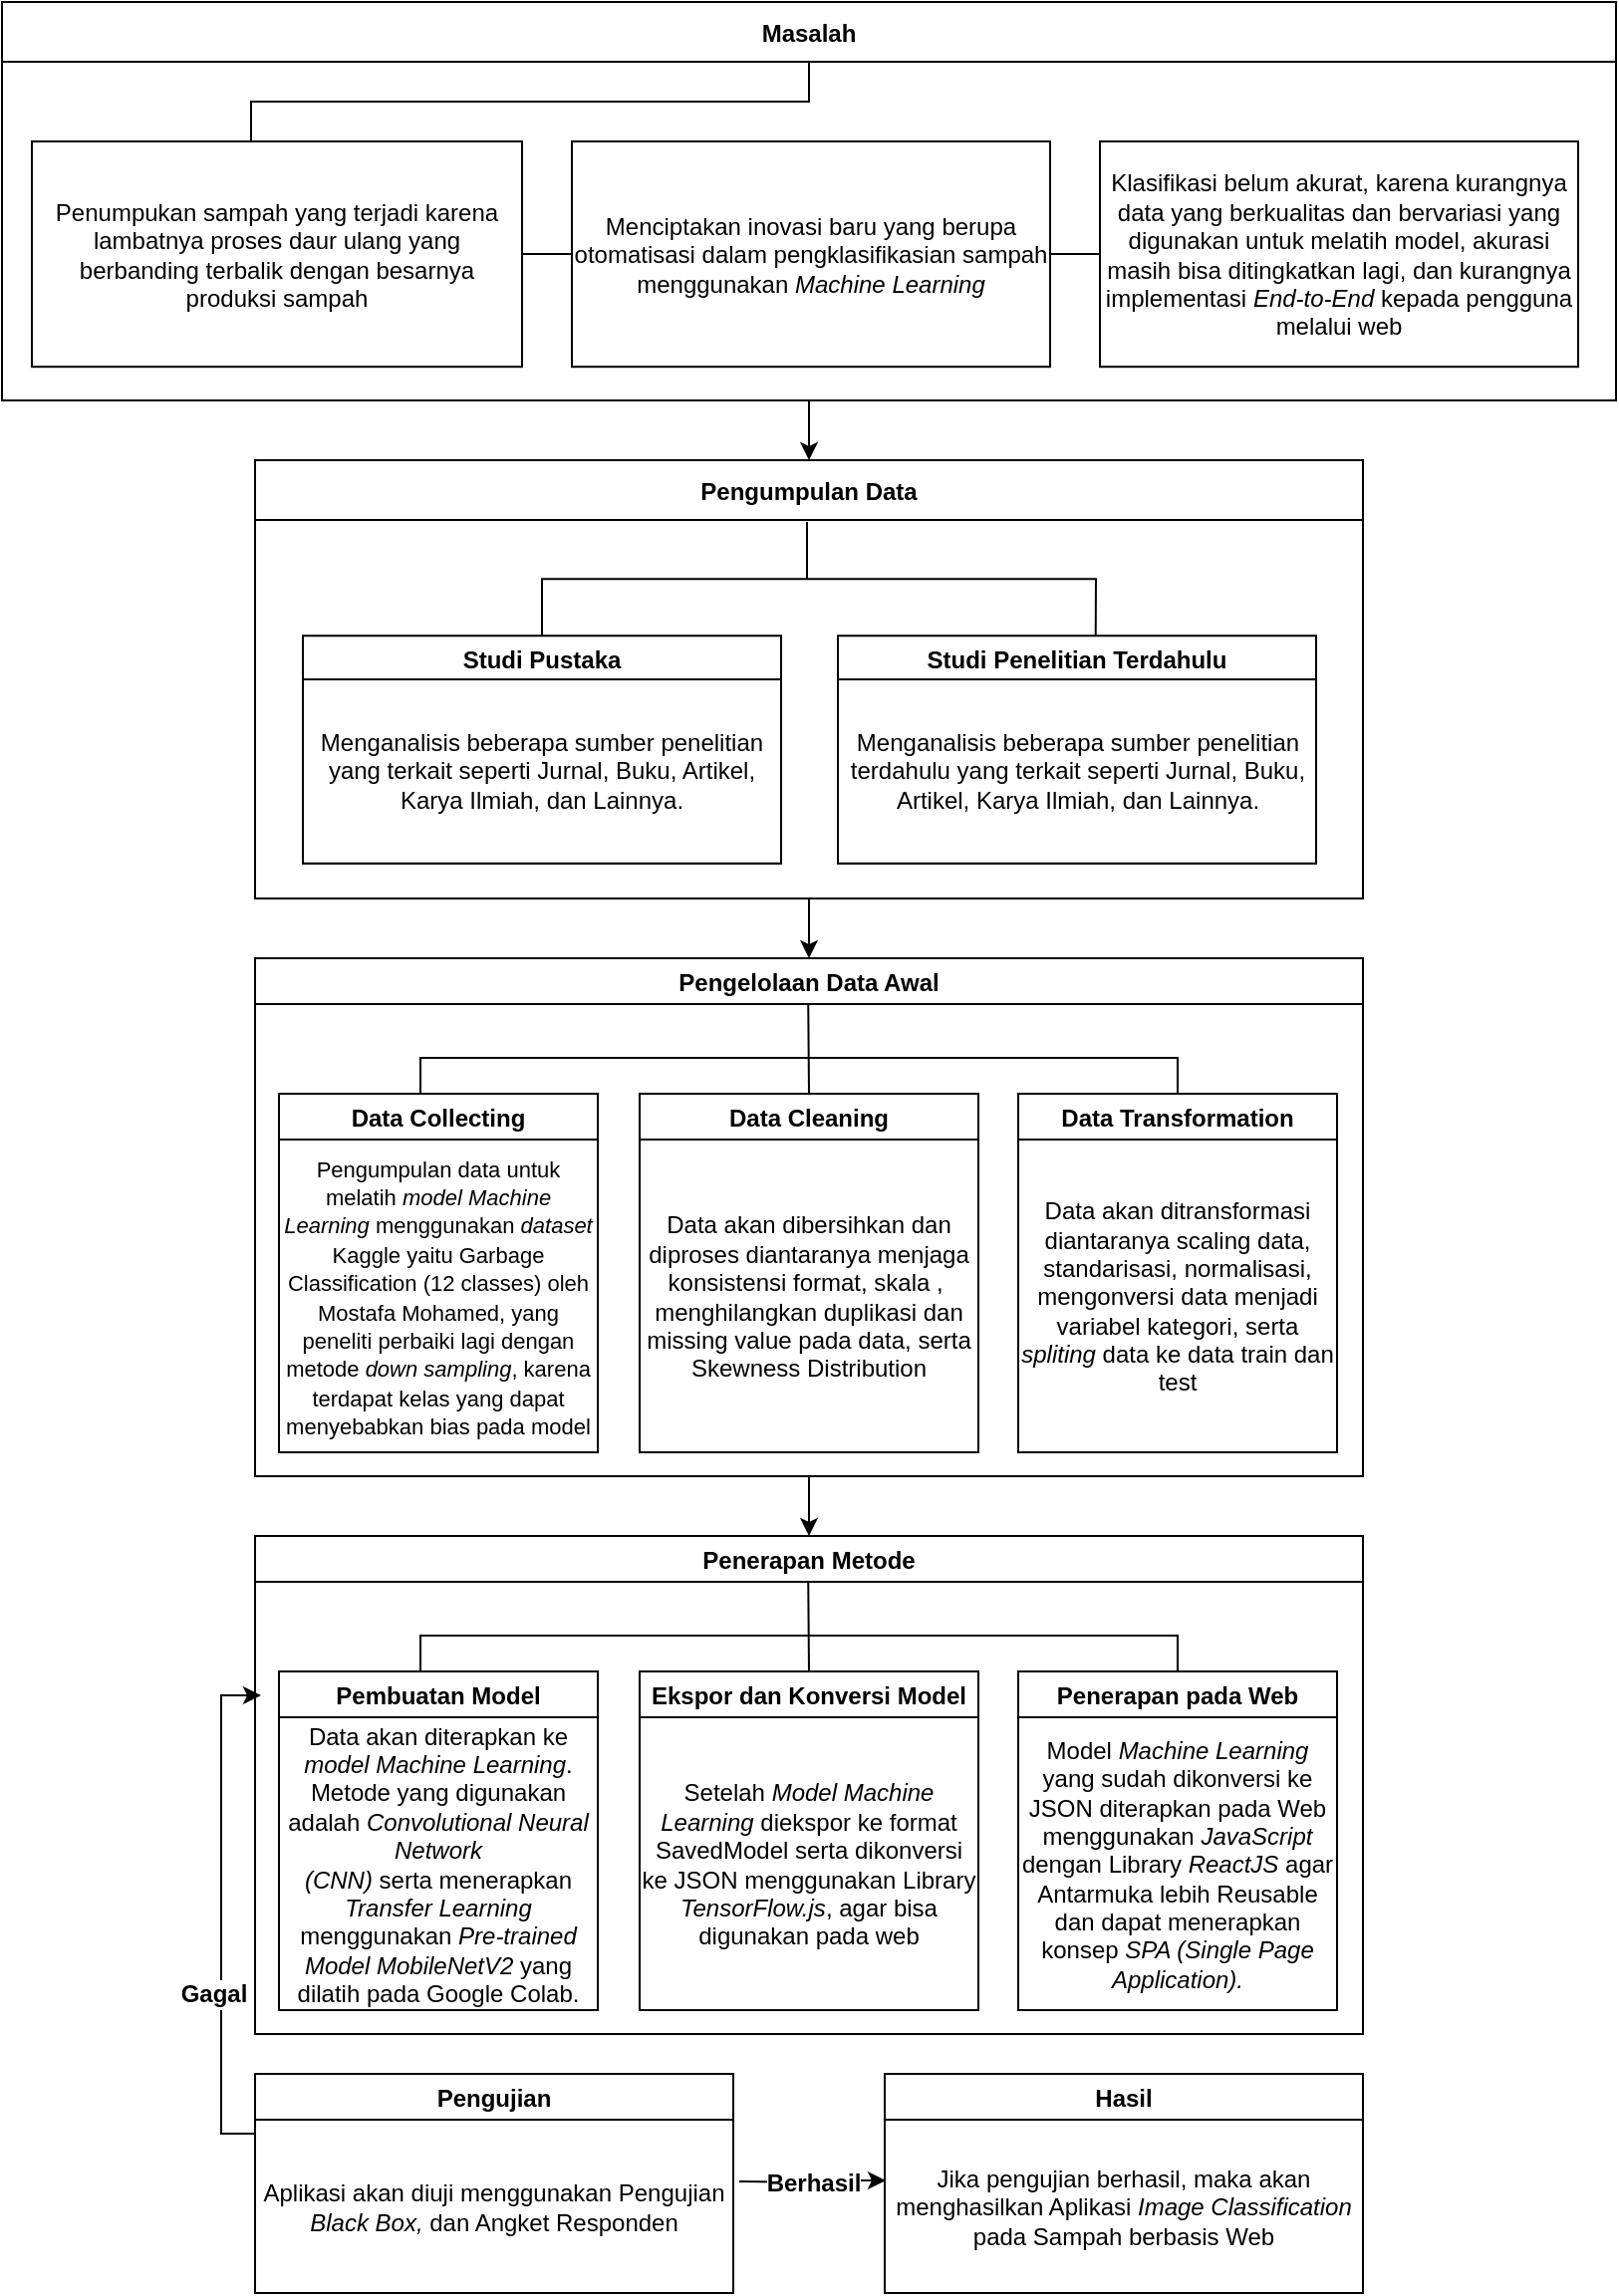 <mxfile version="20.1.1" type="github">
  <diagram id="ftpVaE4ZrUkqRL97NRIl" name="Page-1">
    <mxGraphModel dx="782" dy="3935" grid="1" gridSize="10" guides="1" tooltips="1" connect="1" arrows="1" fold="1" page="1" pageScale="1" pageWidth="827" pageHeight="1169" math="0" shadow="0">
      <root>
        <mxCell id="0" />
        <mxCell id="1" parent="0" />
        <mxCell id="FPoC3J4e7JrbTw-nTRbA-78" style="edgeStyle=orthogonalEdgeStyle;rounded=0;orthogonalLoop=1;jettySize=auto;html=1;exitX=0.5;exitY=1;exitDx=0;exitDy=0;entryX=0.5;entryY=0;entryDx=0;entryDy=0;fontFamily=Helvetica;fontSize=12;" parent="1" source="FPoC3J4e7JrbTw-nTRbA-2" target="FPoC3J4e7JrbTw-nTRbA-18" edge="1">
          <mxGeometry relative="1" as="geometry" />
        </mxCell>
        <mxCell id="FPoC3J4e7JrbTw-nTRbA-2" value="Masalah" style="swimlane;fontSize=12;startSize=30;" parent="1" vertex="1">
          <mxGeometry x="10" y="-3500" width="810" height="200" as="geometry" />
        </mxCell>
        <mxCell id="FPoC3J4e7JrbTw-nTRbA-6" value="&lt;span&gt;Klasifikasi belum akurat, karena kurangnya data yang berkualitas dan bervariasi yang digunakan untuk melatih model, akurasi masih bisa ditingkatkan lagi, dan kurangnya implementasi &lt;i&gt;End-to-End&lt;/i&gt; kepada pengguna melalui web&lt;/span&gt;" style="rounded=0;whiteSpace=wrap;html=1;" parent="FPoC3J4e7JrbTw-nTRbA-2" vertex="1">
          <mxGeometry x="551" y="70" width="240" height="113.11" as="geometry" />
        </mxCell>
        <mxCell id="FPoC3J4e7JrbTw-nTRbA-3" value="&lt;span&gt;Penumpukan sampah yang terjadi karena lambatnya proses daur ulang yang berbanding terbalik dengan besarnya produksi sampah&lt;/span&gt;" style="rounded=0;whiteSpace=wrap;html=1;" parent="FPoC3J4e7JrbTw-nTRbA-2" vertex="1">
          <mxGeometry x="15" y="70" width="246" height="113.11" as="geometry" />
        </mxCell>
        <mxCell id="FPoC3J4e7JrbTw-nTRbA-1" value="Menciptakan inovasi baru yang berupa otomatisasi dalam pengklasifikasian sampah menggunakan&amp;nbsp;&lt;i&gt;Machine Learning&lt;/i&gt;" style="rounded=0;whiteSpace=wrap;html=1;" parent="FPoC3J4e7JrbTw-nTRbA-2" vertex="1">
          <mxGeometry x="286" y="70" width="240" height="113.11" as="geometry" />
        </mxCell>
        <mxCell id="FPoC3J4e7JrbTw-nTRbA-71" value="" style="endArrow=none;html=1;rounded=0;fontFamily=Helvetica;fontSize=12;exitX=1;exitY=0.5;exitDx=0;exitDy=0;entryX=0;entryY=0.5;entryDx=0;entryDy=0;" parent="FPoC3J4e7JrbTw-nTRbA-2" source="FPoC3J4e7JrbTw-nTRbA-3" target="FPoC3J4e7JrbTw-nTRbA-1" edge="1">
          <mxGeometry width="50" height="50" relative="1" as="geometry">
            <mxPoint x="300" y="200" as="sourcePoint" />
            <mxPoint x="350" y="150" as="targetPoint" />
          </mxGeometry>
        </mxCell>
        <mxCell id="FPoC3J4e7JrbTw-nTRbA-72" value="" style="endArrow=none;html=1;rounded=0;fontFamily=Helvetica;fontSize=12;entryX=0;entryY=0.5;entryDx=0;entryDy=0;exitX=1;exitY=0.5;exitDx=0;exitDy=0;" parent="FPoC3J4e7JrbTw-nTRbA-2" source="FPoC3J4e7JrbTw-nTRbA-1" target="FPoC3J4e7JrbTw-nTRbA-6" edge="1">
          <mxGeometry width="50" height="50" relative="1" as="geometry">
            <mxPoint x="535" y="130" as="sourcePoint" />
            <mxPoint x="585" y="80" as="targetPoint" />
          </mxGeometry>
        </mxCell>
        <mxCell id="FPoC3J4e7JrbTw-nTRbA-73" value="" style="endArrow=none;html=1;rounded=0;fontFamily=Helvetica;fontSize=12;" parent="FPoC3J4e7JrbTw-nTRbA-2" edge="1">
          <mxGeometry width="50" height="50" relative="1" as="geometry">
            <mxPoint x="125" y="70" as="sourcePoint" />
            <mxPoint x="405" y="30" as="targetPoint" />
            <Array as="points">
              <mxPoint x="125" y="50" />
              <mxPoint x="405" y="50" />
            </Array>
          </mxGeometry>
        </mxCell>
        <mxCell id="FPoC3J4e7JrbTw-nTRbA-54" style="edgeStyle=orthogonalEdgeStyle;rounded=0;orthogonalLoop=1;jettySize=auto;html=1;exitX=0.5;exitY=1;exitDx=0;exitDy=0;fontFamily=Helvetica;fontSize=12;" parent="1" source="FPoC3J4e7JrbTw-nTRbA-18" target="FPoC3J4e7JrbTw-nTRbA-55" edge="1">
          <mxGeometry relative="1" as="geometry">
            <mxPoint x="414.842" y="-2900" as="targetPoint" />
          </mxGeometry>
        </mxCell>
        <mxCell id="FPoC3J4e7JrbTw-nTRbA-18" value="Pengumpulan Data" style="swimlane;fontSize=12;startSize=30;" parent="1" vertex="1">
          <mxGeometry x="137" y="-3270" width="556" height="220" as="geometry" />
        </mxCell>
        <mxCell id="FPoC3J4e7JrbTw-nTRbA-53" value="" style="group" parent="FPoC3J4e7JrbTw-nTRbA-18" vertex="1" connectable="0">
          <mxGeometry x="24" y="31" width="508.5" height="219" as="geometry" />
        </mxCell>
        <mxCell id="FPoC3J4e7JrbTw-nTRbA-35" value="Studi Pustaka" style="swimlane;fontSize=12;" parent="FPoC3J4e7JrbTw-nTRbA-53" vertex="1">
          <mxGeometry y="57.13" width="240" height="114.261" as="geometry" />
        </mxCell>
        <mxCell id="FPoC3J4e7JrbTw-nTRbA-41" value="&lt;font style=&quot;font-size: 12px;&quot;&gt;Menganalisis beberapa sumber penelitian yang terkait seperti Jurnal, Buku, Artikel, Karya Ilmiah, dan Lainnya.&lt;/font&gt;" style="rounded=0;whiteSpace=wrap;html=1;fontFamily=Helvetica;fontSize=12;" parent="FPoC3J4e7JrbTw-nTRbA-35" vertex="1">
          <mxGeometry y="21.9" width="240" height="92.361" as="geometry" />
        </mxCell>
        <mxCell id="FPoC3J4e7JrbTw-nTRbA-37" value="Studi Penelitian Terdahulu" style="swimlane;fontSize=12;" parent="FPoC3J4e7JrbTw-nTRbA-53" vertex="1">
          <mxGeometry x="268.5" y="57.13" width="240" height="114.261" as="geometry" />
        </mxCell>
        <mxCell id="6kH82HtzCqIgaJGr3KyW-3" value="&lt;font style=&quot;font-size: 12px;&quot;&gt;Menganalisis beberapa sumber penelitian terdahulu yang terkait seperti Jurnal, Buku, Artikel, Karya Ilmiah, dan Lainnya.&lt;/font&gt;" style="rounded=0;whiteSpace=wrap;html=1;fontFamily=Helvetica;fontSize=12;" parent="FPoC3J4e7JrbTw-nTRbA-37" vertex="1">
          <mxGeometry y="21.9" width="240" height="92.361" as="geometry" />
        </mxCell>
        <mxCell id="FPoC3J4e7JrbTw-nTRbA-43" value="" style="endArrow=none;html=1;rounded=0;fontFamily=Helvetica;fontSize=12;entryX=0.539;entryY=-0.002;entryDx=0;entryDy=0;entryPerimeter=0;" parent="FPoC3J4e7JrbTw-nTRbA-53" source="FPoC3J4e7JrbTw-nTRbA-35" target="FPoC3J4e7JrbTw-nTRbA-37" edge="1">
          <mxGeometry width="50" height="50" relative="1" as="geometry">
            <mxPoint x="110" y="19.043" as="sourcePoint" />
            <mxPoint x="400" y="38.087" as="targetPoint" />
            <Array as="points">
              <mxPoint x="120" y="28.565" />
              <mxPoint x="398" y="28.565" />
            </Array>
          </mxGeometry>
        </mxCell>
        <mxCell id="FPoC3J4e7JrbTw-nTRbA-50" value="" style="endArrow=none;html=1;rounded=0;fontFamily=Helvetica;fontSize=12;" parent="FPoC3J4e7JrbTw-nTRbA-53" edge="1">
          <mxGeometry width="50" height="50" relative="1" as="geometry">
            <mxPoint x="253" y="28.565" as="sourcePoint" />
            <mxPoint x="253" as="targetPoint" />
          </mxGeometry>
        </mxCell>
        <mxCell id="U5f-m4eWwpbkQe5mS7gN-12" style="edgeStyle=orthogonalEdgeStyle;rounded=0;orthogonalLoop=1;jettySize=auto;html=1;exitX=0.5;exitY=1;exitDx=0;exitDy=0;entryX=0.5;entryY=0;entryDx=0;entryDy=0;fontSize=10;" parent="1" source="FPoC3J4e7JrbTw-nTRbA-55" target="U5f-m4eWwpbkQe5mS7gN-1" edge="1">
          <mxGeometry relative="1" as="geometry" />
        </mxCell>
        <mxCell id="FPoC3J4e7JrbTw-nTRbA-55" value="Pengelolaan Data Awal" style="swimlane;fontFamily=Helvetica;fontSize=12;startSize=23;" parent="1" vertex="1">
          <mxGeometry x="137" y="-3020" width="556" height="260" as="geometry" />
        </mxCell>
        <mxCell id="FPoC3J4e7JrbTw-nTRbA-57" value="Data Collecting" style="swimlane;fontFamily=Helvetica;fontSize=12;" parent="FPoC3J4e7JrbTw-nTRbA-55" vertex="1">
          <mxGeometry x="12" y="68" width="160" height="180" as="geometry" />
        </mxCell>
        <mxCell id="Pu13_7xQ0A8VnXWu68sf-4" value="&lt;font style=&quot;&quot;&gt;&lt;span style=&quot;background-color: initial; font-size: 11px;&quot;&gt;&lt;span style=&quot;&quot;&gt;Pengumpulan data untuk melatih &lt;i&gt;model Machine Learning&lt;/i&gt;&amp;nbsp;menggunakan &lt;i&gt;dataset &lt;/i&gt;Kaggle yaitu Garbage Classification (12 classes) oleh Mostafa Mohamed, yang peneliti perbaiki lagi dengan metode &lt;i&gt;down sampling&lt;/i&gt;, karena terdapat kelas yang dapat menyebabkan bias pada model&lt;/span&gt;&lt;br&gt;&lt;/span&gt;&lt;/font&gt;" style="rounded=0;whiteSpace=wrap;html=1;fontFamily=Helvetica;fontSize=12;" parent="FPoC3J4e7JrbTw-nTRbA-57" vertex="1">
          <mxGeometry y="23" width="160" height="157" as="geometry" />
        </mxCell>
        <mxCell id="FPoC3J4e7JrbTw-nTRbA-59" value="Data Cleaning" style="swimlane;fontFamily=Helvetica;fontSize=12;" parent="FPoC3J4e7JrbTw-nTRbA-55" vertex="1">
          <mxGeometry x="193" y="68" width="170" height="180" as="geometry" />
        </mxCell>
        <mxCell id="Pu13_7xQ0A8VnXWu68sf-6" value="&lt;font style=&quot;font-size: 12px;&quot;&gt;Data akan dibersihkan dan diproses diantaranya menjaga konsistensi format, skala ,&amp;nbsp; menghilangkan duplikasi dan missing value pada data, serta Skewness Distribution&lt;/font&gt;" style="rounded=0;whiteSpace=wrap;html=1;fontFamily=Helvetica;fontSize=12;" parent="FPoC3J4e7JrbTw-nTRbA-59" vertex="1">
          <mxGeometry y="23" width="170" height="157" as="geometry" />
        </mxCell>
        <mxCell id="FPoC3J4e7JrbTw-nTRbA-60" value="Data Transformation" style="swimlane;fontFamily=Helvetica;fontSize=12;" parent="FPoC3J4e7JrbTw-nTRbA-55" vertex="1">
          <mxGeometry x="383" y="68" width="160" height="180" as="geometry" />
        </mxCell>
        <mxCell id="Pu13_7xQ0A8VnXWu68sf-9" value="&lt;font style=&quot;font-size: 12px;&quot;&gt;Data akan ditransformasi diantaranya scaling data, standarisasi, normalisasi, mengonversi data menjadi variabel kategori, serta &lt;i&gt;spliting&lt;/i&gt; data ke data train dan test&lt;/font&gt;" style="rounded=0;whiteSpace=wrap;html=1;fontFamily=Helvetica;fontSize=12;" parent="FPoC3J4e7JrbTw-nTRbA-60" vertex="1">
          <mxGeometry y="23" width="160" height="157" as="geometry" />
        </mxCell>
        <mxCell id="Pu13_7xQ0A8VnXWu68sf-10" value="" style="endArrow=none;html=1;rounded=0;fontSize=10;entryX=0.5;entryY=0;entryDx=0;entryDy=0;" parent="FPoC3J4e7JrbTw-nTRbA-55" target="FPoC3J4e7JrbTw-nTRbA-60" edge="1">
          <mxGeometry width="50" height="50" relative="1" as="geometry">
            <mxPoint x="83" y="68" as="sourcePoint" />
            <mxPoint x="263" y="50" as="targetPoint" />
            <Array as="points">
              <mxPoint x="83" y="50" />
              <mxPoint x="273" y="50" />
              <mxPoint x="463" y="50" />
            </Array>
          </mxGeometry>
        </mxCell>
        <mxCell id="Pu13_7xQ0A8VnXWu68sf-13" value="" style="endArrow=none;html=1;rounded=0;fontSize=10;exitX=0.5;exitY=0;exitDx=0;exitDy=0;" parent="FPoC3J4e7JrbTw-nTRbA-55" source="FPoC3J4e7JrbTw-nTRbA-59" edge="1">
          <mxGeometry width="50" height="50" relative="1" as="geometry">
            <mxPoint x="277.62" y="61" as="sourcePoint" />
            <mxPoint x="277.62" y="23" as="targetPoint" />
          </mxGeometry>
        </mxCell>
        <mxCell id="Pu13_7xQ0A8VnXWu68sf-33" style="edgeStyle=orthogonalEdgeStyle;rounded=0;orthogonalLoop=1;jettySize=auto;html=1;fontSize=12;" parent="1" source="Pu13_7xQ0A8VnXWu68sf-31" edge="1">
          <mxGeometry relative="1" as="geometry">
            <Array as="points">
              <mxPoint x="120" y="-2430" />
              <mxPoint x="120" y="-2650" />
            </Array>
            <mxPoint x="140" y="-2650" as="targetPoint" />
          </mxGeometry>
        </mxCell>
        <mxCell id="Pu13_7xQ0A8VnXWu68sf-35" value="&lt;b&gt;Gagal&lt;/b&gt;" style="edgeLabel;html=1;align=center;verticalAlign=middle;resizable=0;points=[];fontSize=12;" parent="Pu13_7xQ0A8VnXWu68sf-33" vertex="1" connectable="0">
          <mxGeometry x="-0.425" y="4" relative="1" as="geometry">
            <mxPoint y="-13" as="offset" />
          </mxGeometry>
        </mxCell>
        <mxCell id="Pu13_7xQ0A8VnXWu68sf-41" value="&lt;b&gt;Berhasil&lt;/b&gt;" style="edgeStyle=orthogonalEdgeStyle;rounded=0;orthogonalLoop=1;jettySize=auto;html=1;entryX=0.002;entryY=0.351;entryDx=0;entryDy=0;fontSize=12;entryPerimeter=0;" parent="1" target="Pu13_7xQ0A8VnXWu68sf-40" edge="1">
          <mxGeometry relative="1" as="geometry">
            <mxPoint x="380" y="-2406" as="sourcePoint" />
          </mxGeometry>
        </mxCell>
        <mxCell id="Pu13_7xQ0A8VnXWu68sf-31" value="Pengujian" style="swimlane;fontFamily=Helvetica;fontSize=12;" parent="1" vertex="1">
          <mxGeometry x="137" y="-2460" width="240" height="110" as="geometry" />
        </mxCell>
        <mxCell id="Pu13_7xQ0A8VnXWu68sf-32" value="Aplikasi akan diuji menggunakan Pengujian &lt;i&gt;Black Box, &lt;/i&gt;dan Angket Responden" style="rounded=0;whiteSpace=wrap;html=1;fontFamily=Helvetica;fontSize=12;" parent="Pu13_7xQ0A8VnXWu68sf-31" vertex="1">
          <mxGeometry y="23" width="240" height="87" as="geometry" />
        </mxCell>
        <mxCell id="Pu13_7xQ0A8VnXWu68sf-39" value="Hasil" style="swimlane;fontFamily=Helvetica;fontSize=12;startSize=23;" parent="1" vertex="1">
          <mxGeometry x="453" y="-2460" width="240" height="110" as="geometry" />
        </mxCell>
        <mxCell id="Pu13_7xQ0A8VnXWu68sf-40" value="Jika pengujian berhasil, maka akan menghasilkan Aplikasi &lt;i&gt;Image Classification&lt;/i&gt; pada Sampah berbasis Web" style="rounded=0;whiteSpace=wrap;html=1;fontFamily=Helvetica;fontSize=12;" parent="Pu13_7xQ0A8VnXWu68sf-39" vertex="1">
          <mxGeometry y="23" width="240" height="87" as="geometry" />
        </mxCell>
        <mxCell id="U5f-m4eWwpbkQe5mS7gN-1" value="Penerapan Metode" style="swimlane;fontFamily=Helvetica;fontSize=12;startSize=23;" parent="1" vertex="1">
          <mxGeometry x="137" y="-2730" width="556" height="250" as="geometry" />
        </mxCell>
        <mxCell id="U5f-m4eWwpbkQe5mS7gN-2" value="Pembuatan Model" style="swimlane;fontFamily=Helvetica;fontSize=12;" parent="U5f-m4eWwpbkQe5mS7gN-1" vertex="1">
          <mxGeometry x="12" y="68" width="160" height="170" as="geometry" />
        </mxCell>
        <mxCell id="U5f-m4eWwpbkQe5mS7gN-3" value="&lt;font style=&quot;font-size: 12px;&quot;&gt;Data akan diterapkan ke &lt;i&gt;model Machine Learning&lt;/i&gt;. Metode yang digunakan adalah&amp;nbsp;&lt;i&gt;Convolutional Neural Network (CNN)&amp;nbsp;&lt;/i&gt;serta&amp;nbsp;menerapkan &lt;i&gt;Transfer Learning &lt;/i&gt;menggunakan &lt;i&gt;Pre-trained Model&amp;nbsp;MobileNetV2&lt;/i&gt;&amp;nbsp;yang dilatih pada Google Colab.&lt;/font&gt;" style="rounded=0;whiteSpace=wrap;html=1;fontFamily=Helvetica;fontSize=12;" parent="U5f-m4eWwpbkQe5mS7gN-2" vertex="1">
          <mxGeometry y="23" width="160" height="147" as="geometry" />
        </mxCell>
        <mxCell id="U5f-m4eWwpbkQe5mS7gN-4" value="Ekspor dan Konversi Model" style="swimlane;fontFamily=Helvetica;fontSize=12;" parent="U5f-m4eWwpbkQe5mS7gN-1" vertex="1">
          <mxGeometry x="193" y="68" width="170" height="162" as="geometry" />
        </mxCell>
        <mxCell id="U5f-m4eWwpbkQe5mS7gN-5" value="&lt;font style=&quot;font-size: 12px;&quot;&gt;Setelah &lt;i&gt;Model Machine Learning &lt;/i&gt;diekspor ke format SavedModel serta dikonversi ke JSON menggunakan Library &lt;i&gt;TensorFlow.js&lt;/i&gt;, agar bisa digunakan pada web&lt;/font&gt;" style="rounded=0;whiteSpace=wrap;html=1;fontFamily=Helvetica;fontSize=12;" parent="U5f-m4eWwpbkQe5mS7gN-4" vertex="1">
          <mxGeometry y="23" width="170" height="147" as="geometry" />
        </mxCell>
        <mxCell id="U5f-m4eWwpbkQe5mS7gN-6" value="Penerapan pada Web" style="swimlane;fontFamily=Helvetica;fontSize=12;" parent="U5f-m4eWwpbkQe5mS7gN-1" vertex="1">
          <mxGeometry x="383" y="68" width="160" height="170" as="geometry" />
        </mxCell>
        <mxCell id="U5f-m4eWwpbkQe5mS7gN-7" value="&lt;font style=&quot;font-size: 12px;&quot;&gt;Model &lt;i&gt;Machine Learning &lt;/i&gt;yang sudah dikonversi ke JSON diterapkan pada Web menggunakan &lt;i&gt;JavaScript&lt;/i&gt; dengan Library &lt;i&gt;ReactJS&lt;/i&gt; agar Antarmuka lebih Reusable dan dapat menerapkan konsep &lt;i&gt;SPA (Single Page Application).&lt;/i&gt;&lt;/font&gt;" style="rounded=0;whiteSpace=wrap;html=1;fontFamily=Helvetica;fontSize=12;" parent="U5f-m4eWwpbkQe5mS7gN-6" vertex="1">
          <mxGeometry y="23" width="160" height="147" as="geometry" />
        </mxCell>
        <mxCell id="U5f-m4eWwpbkQe5mS7gN-8" value="" style="endArrow=none;html=1;rounded=0;fontSize=10;entryX=0.5;entryY=0;entryDx=0;entryDy=0;" parent="U5f-m4eWwpbkQe5mS7gN-1" target="U5f-m4eWwpbkQe5mS7gN-6" edge="1">
          <mxGeometry width="50" height="50" relative="1" as="geometry">
            <mxPoint x="83" y="68" as="sourcePoint" />
            <mxPoint x="263" y="50" as="targetPoint" />
            <Array as="points">
              <mxPoint x="83" y="50" />
              <mxPoint x="273" y="50" />
              <mxPoint x="463" y="50" />
            </Array>
          </mxGeometry>
        </mxCell>
        <mxCell id="U5f-m4eWwpbkQe5mS7gN-9" value="" style="endArrow=none;html=1;rounded=0;fontSize=10;exitX=0.5;exitY=0;exitDx=0;exitDy=0;" parent="U5f-m4eWwpbkQe5mS7gN-1" source="U5f-m4eWwpbkQe5mS7gN-4" edge="1">
          <mxGeometry width="50" height="50" relative="1" as="geometry">
            <mxPoint x="277.62" y="61" as="sourcePoint" />
            <mxPoint x="277.62" y="23" as="targetPoint" />
          </mxGeometry>
        </mxCell>
      </root>
    </mxGraphModel>
  </diagram>
</mxfile>
